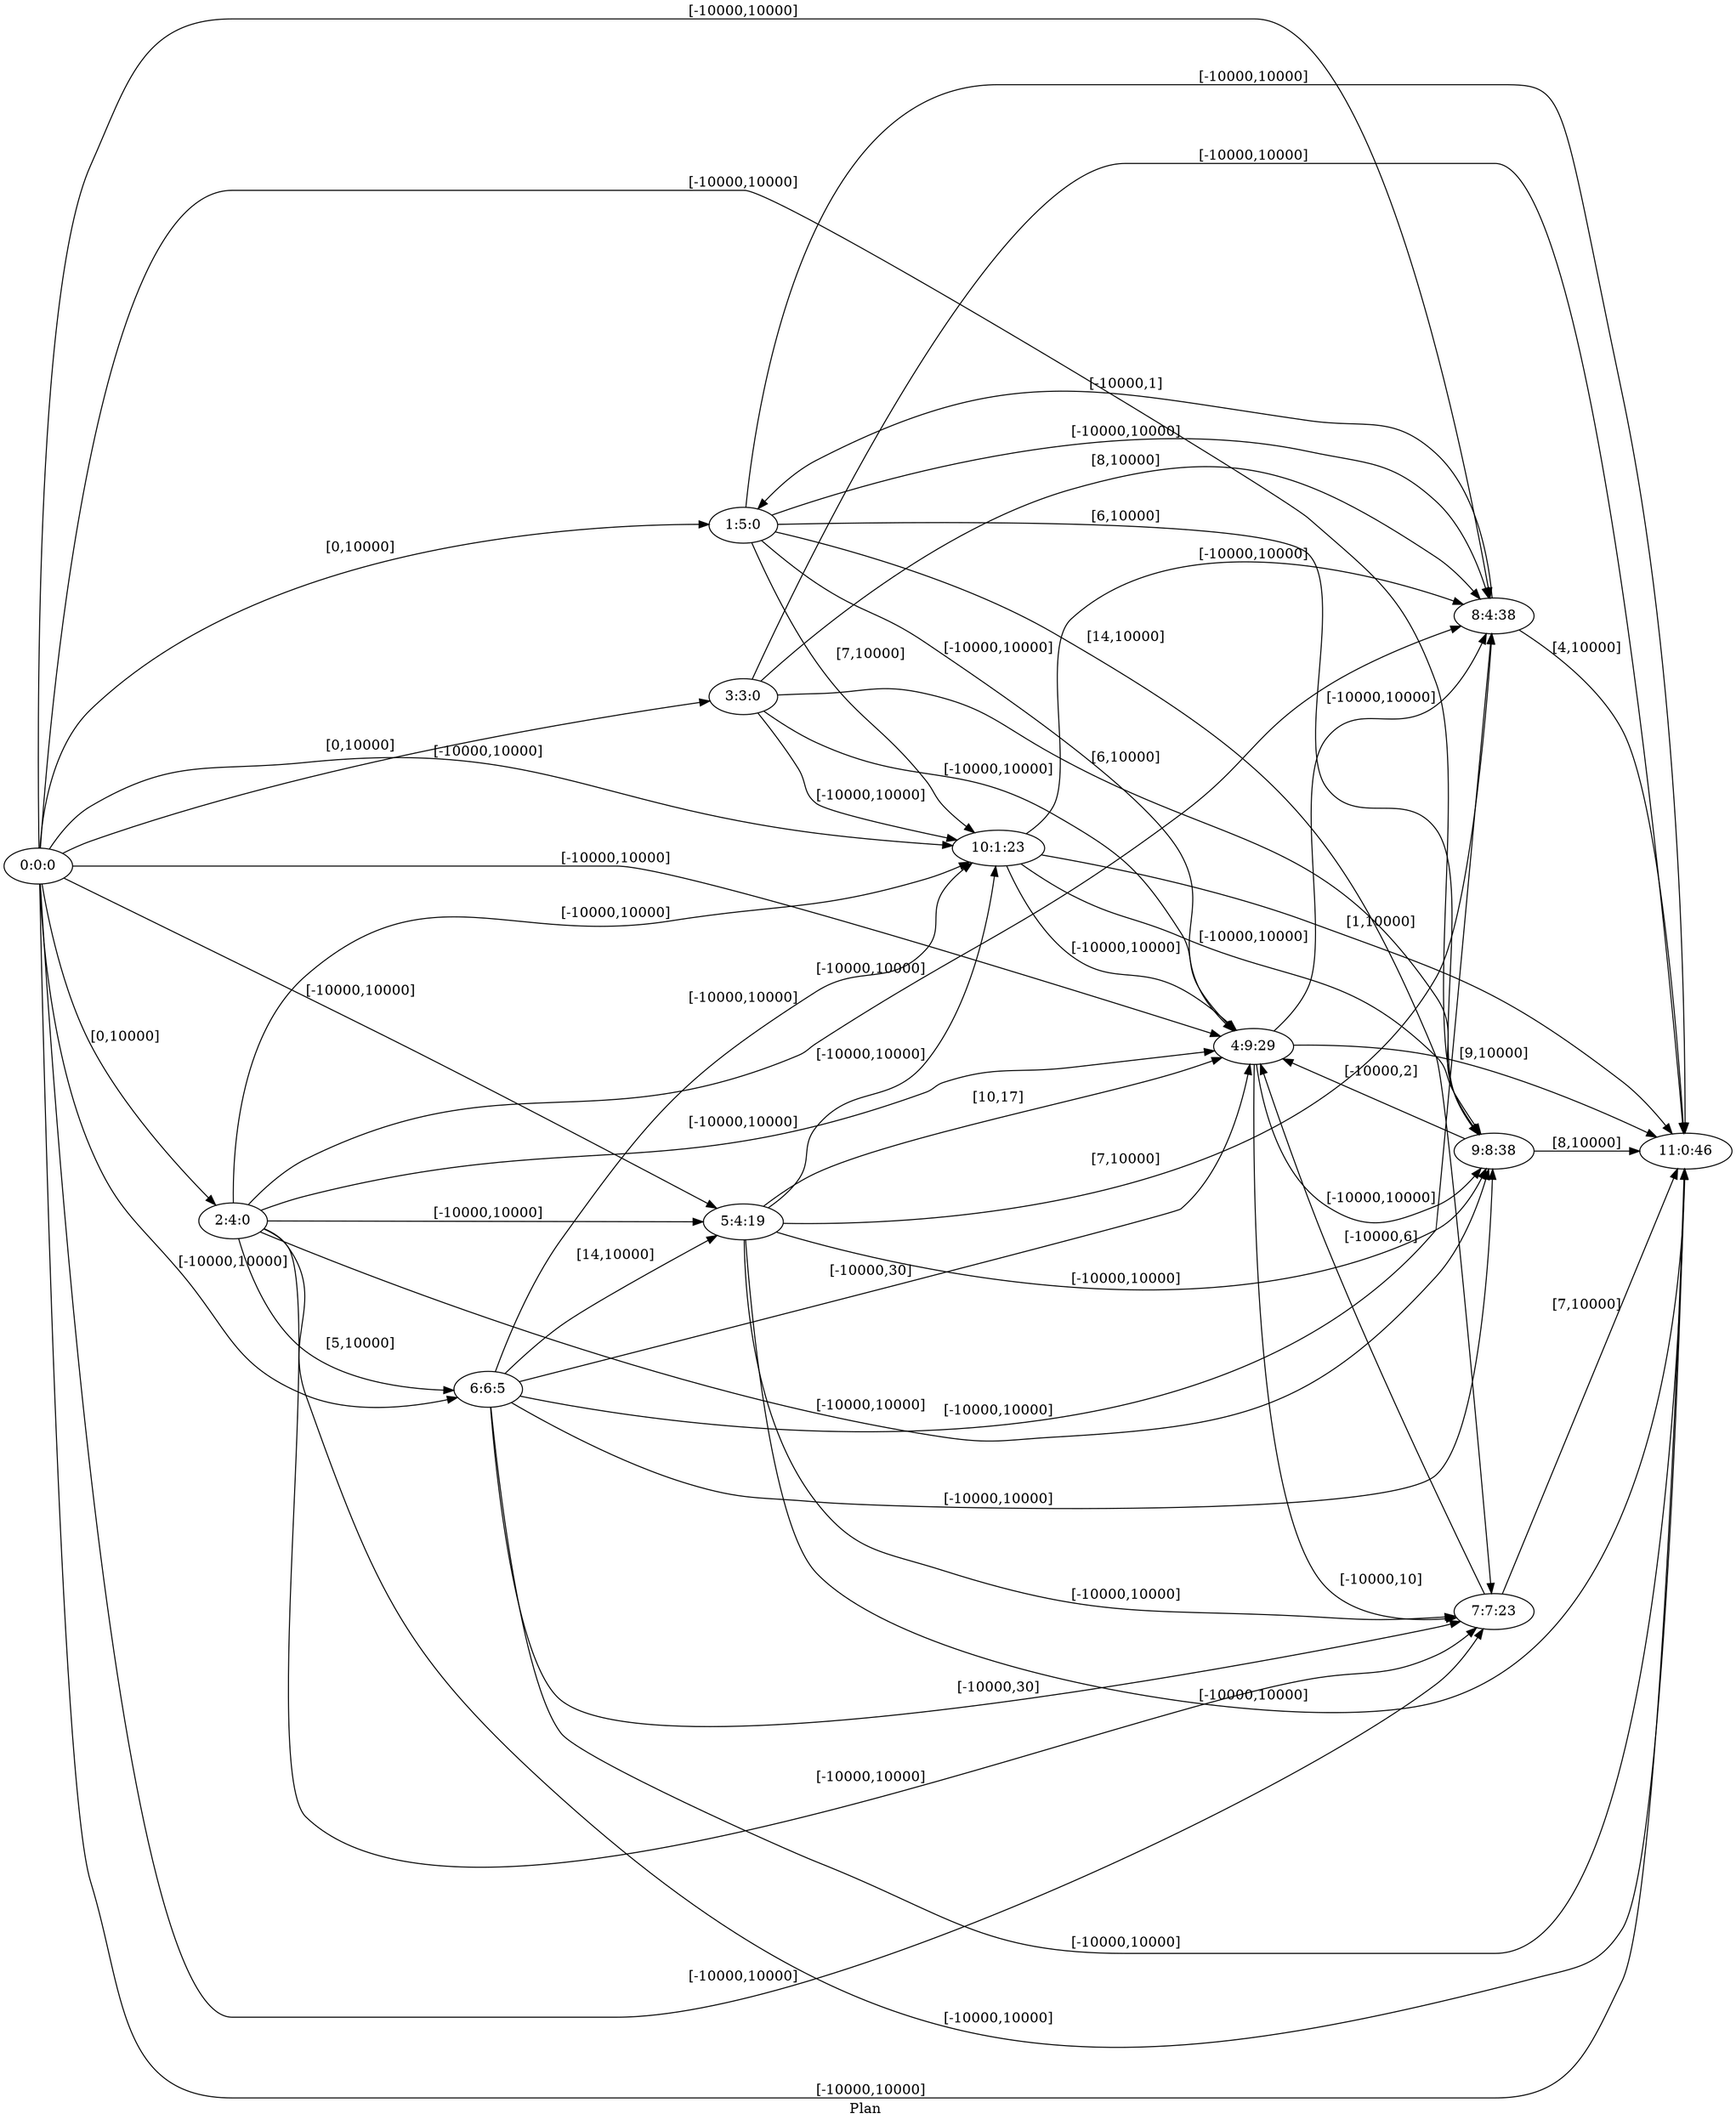 digraph G {
 rankdir = LR;
 nodesep = .45; 
 size = 30;
label="Plan ";
 fldt = 0.716367;
"0:0:0"->"1:5:0"[ label = "[0,10000]"];
"0:0:0"->"2:4:0"[ label = "[0,10000]"];
"0:0:0"->"3:3:0"[ label = "[0,10000]"];
"0:0:0"->"4:9:29"[ label = "[-10000,10000]"];
"0:0:0"->"5:4:19"[ label = "[-10000,10000]"];
"0:0:0"->"6:6:5"[ label = "[-10000,10000]"];
"0:0:0"->"7:7:23"[ label = "[-10000,10000]"];
"0:0:0"->"8:4:38"[ label = "[-10000,10000]"];
"0:0:0"->"9:8:38"[ label = "[-10000,10000]"];
"0:0:0"->"10:1:23"[ label = "[-10000,10000]"];
"0:0:0"->"11:0:46"[ label = "[-10000,10000]"];
"1:5:0"->"4:9:29"[ label = "[-10000,10000]"];
"1:5:0"->"7:7:23"[ label = "[14,10000]"];
"1:5:0"->"8:4:38"[ label = "[-10000,10000]"];
"1:5:0"->"9:8:38"[ label = "[6,10000]"];
"1:5:0"->"10:1:23"[ label = "[7,10000]"];
"1:5:0"->"11:0:46"[ label = "[-10000,10000]"];
"2:4:0"->"4:9:29"[ label = "[-10000,10000]"];
"2:4:0"->"5:4:19"[ label = "[-10000,10000]"];
"2:4:0"->"6:6:5"[ label = "[5,10000]"];
"2:4:0"->"7:7:23"[ label = "[-10000,10000]"];
"2:4:0"->"8:4:38"[ label = "[-10000,10000]"];
"2:4:0"->"9:8:38"[ label = "[-10000,10000]"];
"2:4:0"->"10:1:23"[ label = "[-10000,10000]"];
"2:4:0"->"11:0:46"[ label = "[-10000,10000]"];
"3:3:0"->"4:9:29"[ label = "[-10000,10000]"];
"3:3:0"->"8:4:38"[ label = "[8,10000]"];
"3:3:0"->"9:8:38"[ label = "[6,10000]"];
"3:3:0"->"10:1:23"[ label = "[-10000,10000]"];
"3:3:0"->"11:0:46"[ label = "[-10000,10000]"];
"4:9:29"->"7:7:23"[ label = "[-10000,10]"];
"4:9:29"->"8:4:38"[ label = "[-10000,10000]"];
"4:9:29"->"9:8:38"[ label = "[-10000,10000]"];
"4:9:29"->"11:0:46"[ label = "[9,10000]"];
"5:4:19"->"4:9:29"[ label = "[10,17]"];
"5:4:19"->"7:7:23"[ label = "[-10000,10000]"];
"5:4:19"->"8:4:38"[ label = "[7,10000]"];
"5:4:19"->"9:8:38"[ label = "[-10000,10000]"];
"5:4:19"->"10:1:23"[ label = "[-10000,10000]"];
"5:4:19"->"11:0:46"[ label = "[-10000,10000]"];
"6:6:5"->"4:9:29"[ label = "[-10000,30]"];
"6:6:5"->"5:4:19"[ label = "[14,10000]"];
"6:6:5"->"7:7:23"[ label = "[-10000,30]"];
"6:6:5"->"8:4:38"[ label = "[-10000,10000]"];
"6:6:5"->"9:8:38"[ label = "[-10000,10000]"];
"6:6:5"->"10:1:23"[ label = "[-10000,10000]"];
"6:6:5"->"11:0:46"[ label = "[-10000,10000]"];
"7:7:23"->"4:9:29"[ label = "[-10000,6]"];
"7:7:23"->"11:0:46"[ label = "[7,10000]"];
"8:4:38"->"1:5:0"[ label = "[-10000,1]"];
"8:4:38"->"11:0:46"[ label = "[4,10000]"];
"9:8:38"->"4:9:29"[ label = "[-10000,2]"];
"9:8:38"->"11:0:46"[ label = "[8,10000]"];
"10:1:23"->"4:9:29"[ label = "[-10000,10000]"];
"10:1:23"->"8:4:38"[ label = "[-10000,10000]"];
"10:1:23"->"9:8:38"[ label = "[-10000,10000]"];
"10:1:23"->"11:0:46"[ label = "[1,10000]"];
}
